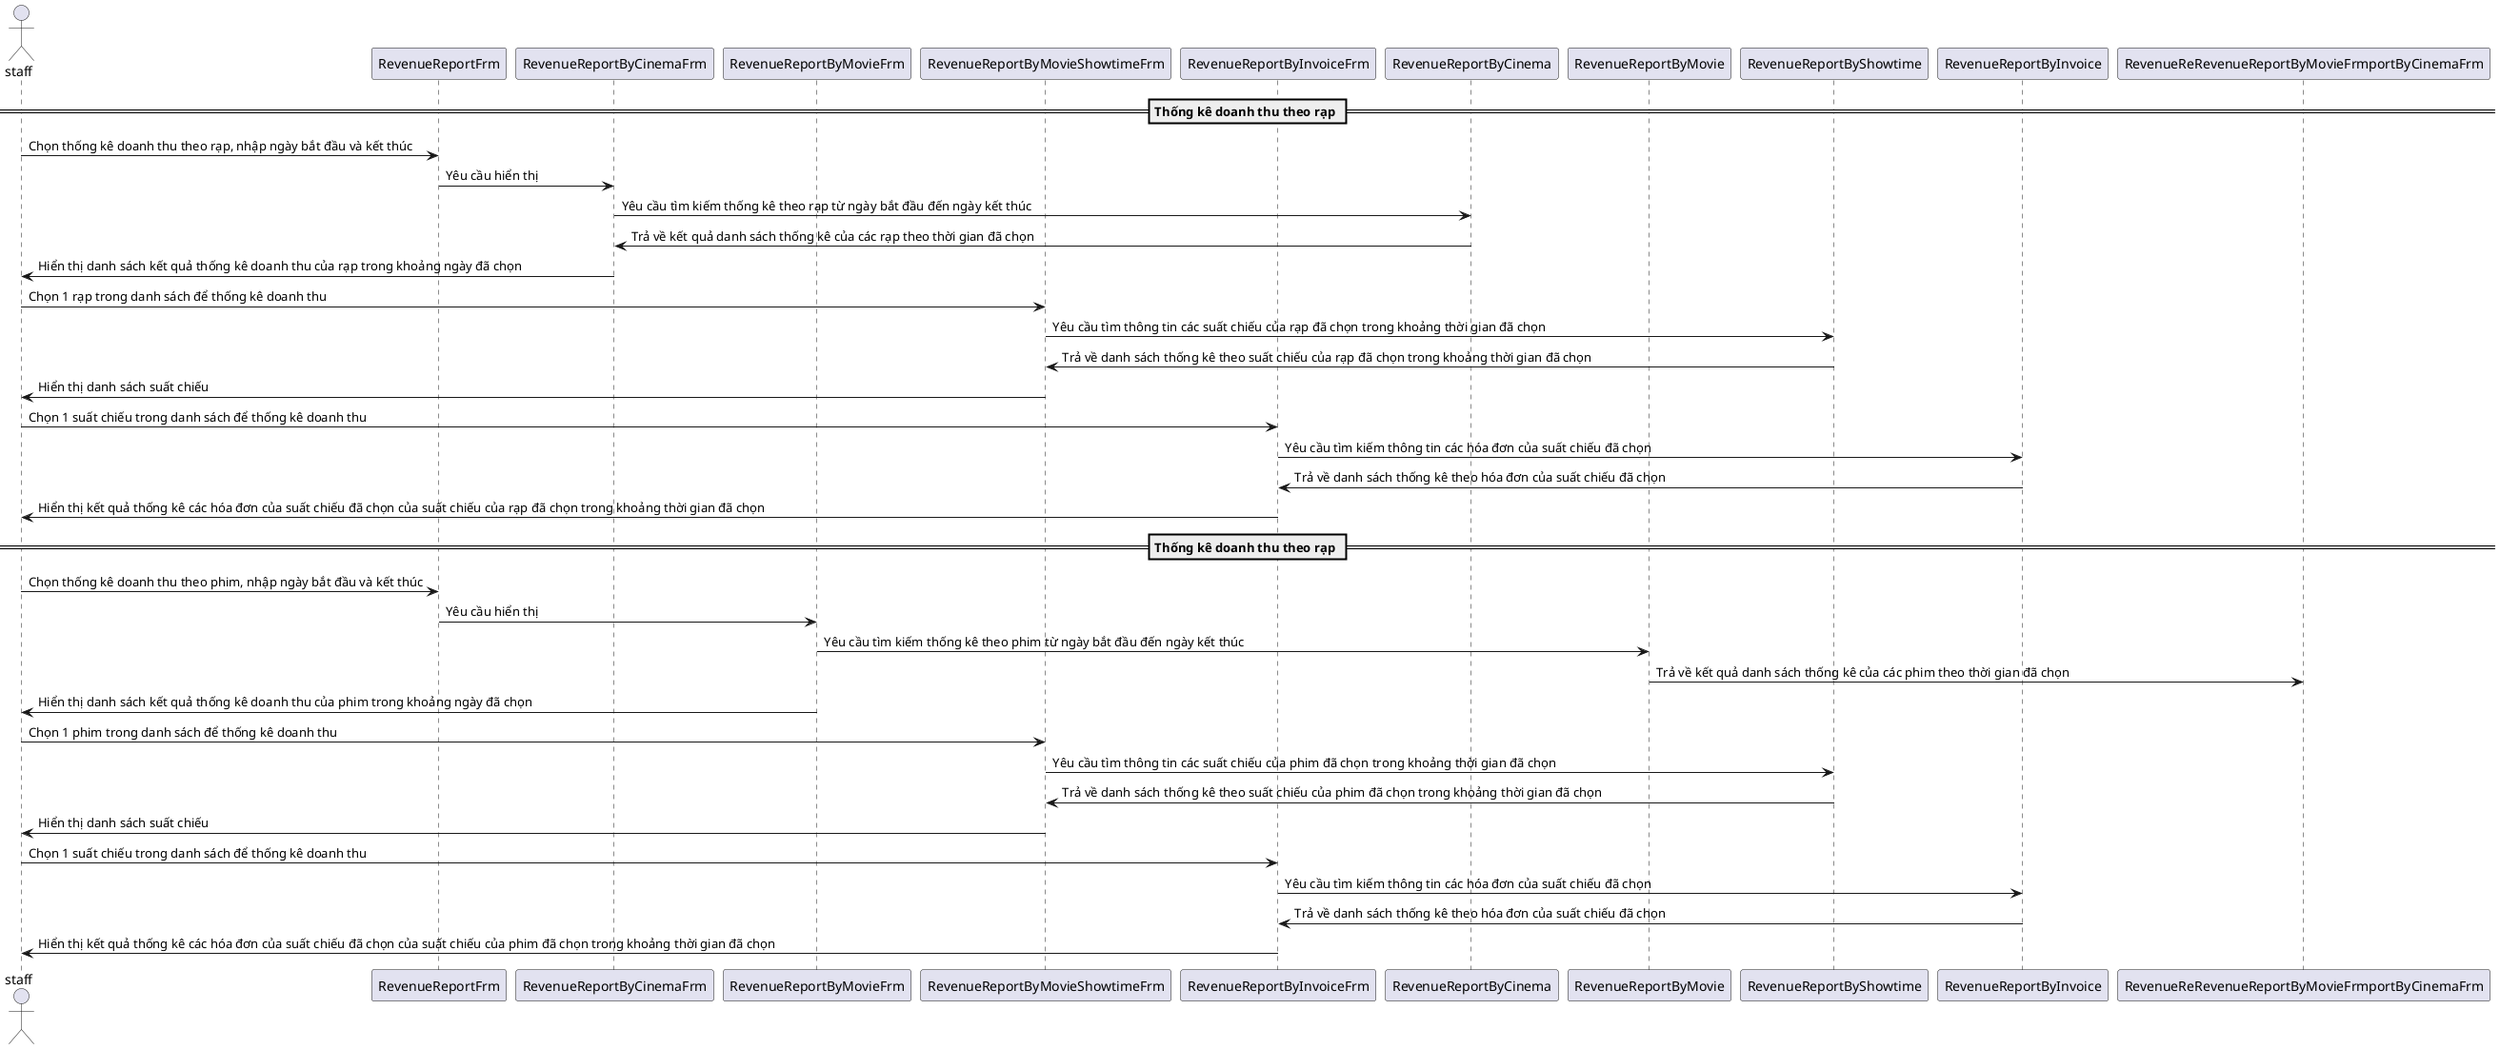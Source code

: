@startuml
actor staff

participant RevenueReportFrm
participant RevenueReportByCinemaFrm
participant RevenueReportByMovieFrm
participant RevenueReportByMovieShowtimeFrm
participant RevenueReportByInvoiceFrm
participant RevenueReportByCinema
participant RevenueReportByMovie
participant RevenueReportByShowtime
participant RevenueReportByInvoice

== Thống kê doanh thu theo rạp ==
staff -> RevenueReportFrm : Chọn thống kê doanh thu theo rạp, nhập ngày bắt đầu và kết thúc
RevenueReportFrm -> RevenueReportByCinemaFrm : Yêu cầu hiển thị
RevenueReportByCinemaFrm -> RevenueReportByCinema : Yêu cầu tìm kiếm thống kê theo rạp từ ngày bắt đầu đến ngày kết thúc
RevenueReportByCinema -> RevenueReportByCinemaFrm : Trả về kết quả danh sách thống kê của các rạp theo thời gian đã chọn
RevenueReportByCinemaFrm -> staff : Hiển thị danh sách kết quả thống kê doanh thu của rạp trong khoảng ngày đã chọn

staff -> RevenueReportByMovieShowtimeFrm : Chọn 1 rạp trong danh sách để thống kê doanh thu
RevenueReportByMovieShowtimeFrm -> RevenueReportByShowtime : Yêu cầu tìm thông tin các suất chiếu của rạp đã chọn trong khoảng thời gian đã chọn
RevenueReportByShowtime -> RevenueReportByMovieShowtimeFrm : Trả về danh sách thống kê theo suất chiếu của rạp đã chọn trong khoảng thời gian đã chọn
RevenueReportByMovieShowtimeFrm -> staff : Hiển thị danh sách suất chiếu

staff -> RevenueReportByInvoiceFrm : Chọn 1 suất chiếu trong danh sách để thống kê doanh thu
RevenueReportByInvoiceFrm -> RevenueReportByInvoice : Yêu cầu tìm kiếm thông tin các hóa đơn của suất chiếu đã chọn
RevenueReportByInvoice -> RevenueReportByInvoiceFrm : Trả về danh sách thống kê theo hóa đơn của suất chiếu đã chọn
RevenueReportByInvoiceFrm -> staff : Hiển thị kết quả thống kê các hóa đơn của suất chiếu đã chọn của suất chiếu của rạp đã chọn trong khoảng thời gian đã chọn

== Thống kê doanh thu theo rạp ==
staff -> RevenueReportFrm : Chọn thống kê doanh thu theo phim, nhập ngày bắt đầu và kết thúc
RevenueReportFrm -> RevenueReportByMovieFrm : Yêu cầu hiển thị
RevenueReportByMovieFrm -> RevenueReportByMovie : Yêu cầu tìm kiếm thống kê theo phim từ ngày bắt đầu đến ngày kết thúc
RevenueReportByMovie -> RevenueReRevenueReportByMovieFrmportByCinemaFrm : Trả về kết quả danh sách thống kê của các phim theo thời gian đã chọn
RevenueReportByMovieFrm -> staff : Hiển thị danh sách kết quả thống kê doanh thu của phim trong khoảng ngày đã chọn

staff -> RevenueReportByMovieShowtimeFrm : Chọn 1 phim trong danh sách để thống kê doanh thu
RevenueReportByMovieShowtimeFrm -> RevenueReportByShowtime : Yêu cầu tìm thông tin các suất chiếu của phim đã chọn trong khoảng thời gian đã chọn
RevenueReportByShowtime -> RevenueReportByMovieShowtimeFrm : Trả về danh sách thống kê theo suất chiếu của phim đã chọn trong khoảng thời gian đã chọn
RevenueReportByMovieShowtimeFrm -> staff : Hiển thị danh sách suất chiếu

staff -> RevenueReportByInvoiceFrm : Chọn 1 suất chiếu trong danh sách để thống kê doanh thu
RevenueReportByInvoiceFrm -> RevenueReportByInvoice : Yêu cầu tìm kiếm thông tin các hóa đơn của suất chiếu đã chọn
RevenueReportByInvoice -> RevenueReportByInvoiceFrm : Trả về danh sách thống kê theo hóa đơn của suất chiếu đã chọn
RevenueReportByInvoiceFrm -> staff : Hiển thị kết quả thống kê các hóa đơn của suất chiếu đã chọn của suất chiếu của phim đã chọn trong khoảng thời gian đã chọn

@enduml

